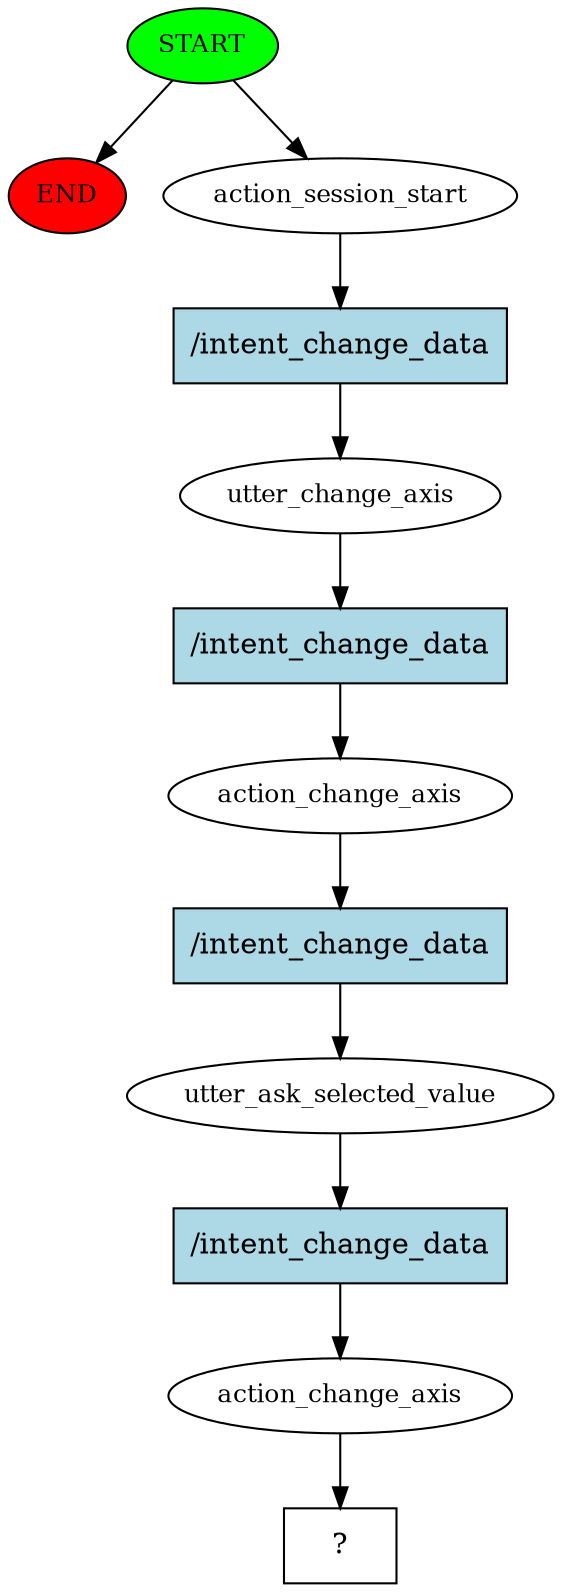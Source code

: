 digraph  {
0 [class="start active", fillcolor=green, fontsize=12, label=START, style=filled];
"-1" [class=end, fillcolor=red, fontsize=12, label=END, style=filled];
1 [class=active, fontsize=12, label=action_session_start];
2 [class=active, fontsize=12, label=utter_change_axis];
3 [class=active, fontsize=12, label=action_change_axis];
4 [class=active, fontsize=12, label=utter_ask_selected_value];
5 [class=active, fontsize=12, label=action_change_axis];
6 [class="intent dashed active", label="  ?  ", shape=rect];
7 [class="intent active", fillcolor=lightblue, label="/intent_change_data", shape=rect, style=filled];
8 [class="intent active", fillcolor=lightblue, label="/intent_change_data", shape=rect, style=filled];
9 [class="intent active", fillcolor=lightblue, label="/intent_change_data", shape=rect, style=filled];
10 [class="intent active", fillcolor=lightblue, label="/intent_change_data", shape=rect, style=filled];
0 -> "-1"  [class="", key=NONE, label=""];
0 -> 1  [class=active, key=NONE, label=""];
1 -> 7  [class=active, key=0];
2 -> 8  [class=active, key=0];
3 -> 9  [class=active, key=0];
4 -> 10  [class=active, key=0];
5 -> 6  [class=active, key=NONE, label=""];
7 -> 2  [class=active, key=0];
8 -> 3  [class=active, key=0];
9 -> 4  [class=active, key=0];
10 -> 5  [class=active, key=0];
}

